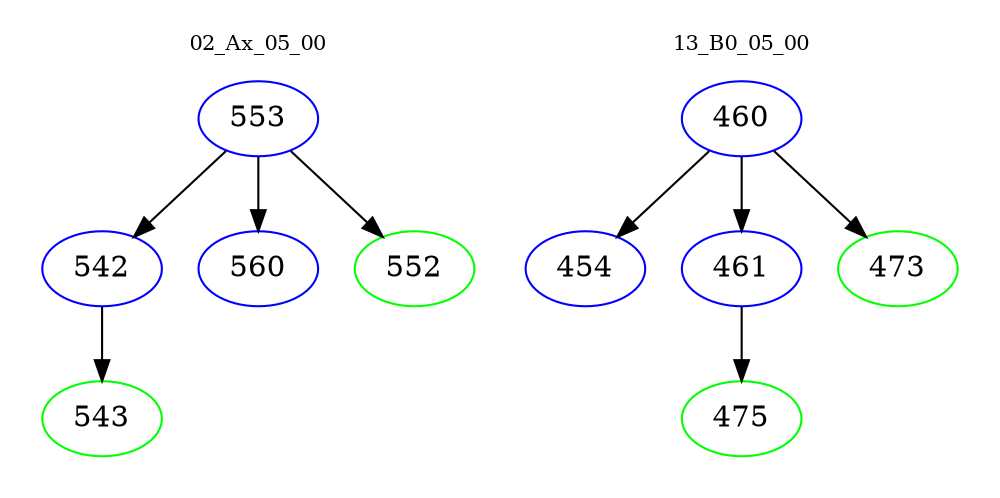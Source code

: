 digraph{
subgraph cluster_0 {
color = white
label = "02_Ax_05_00";
fontsize=10;
T0_553 [label="553", color="blue"]
T0_553 -> T0_542 [color="black"]
T0_542 [label="542", color="blue"]
T0_542 -> T0_543 [color="black"]
T0_543 [label="543", color="green"]
T0_553 -> T0_560 [color="black"]
T0_560 [label="560", color="blue"]
T0_553 -> T0_552 [color="black"]
T0_552 [label="552", color="green"]
}
subgraph cluster_1 {
color = white
label = "13_B0_05_00";
fontsize=10;
T1_460 [label="460", color="blue"]
T1_460 -> T1_454 [color="black"]
T1_454 [label="454", color="blue"]
T1_460 -> T1_461 [color="black"]
T1_461 [label="461", color="blue"]
T1_461 -> T1_475 [color="black"]
T1_475 [label="475", color="green"]
T1_460 -> T1_473 [color="black"]
T1_473 [label="473", color="green"]
}
}
